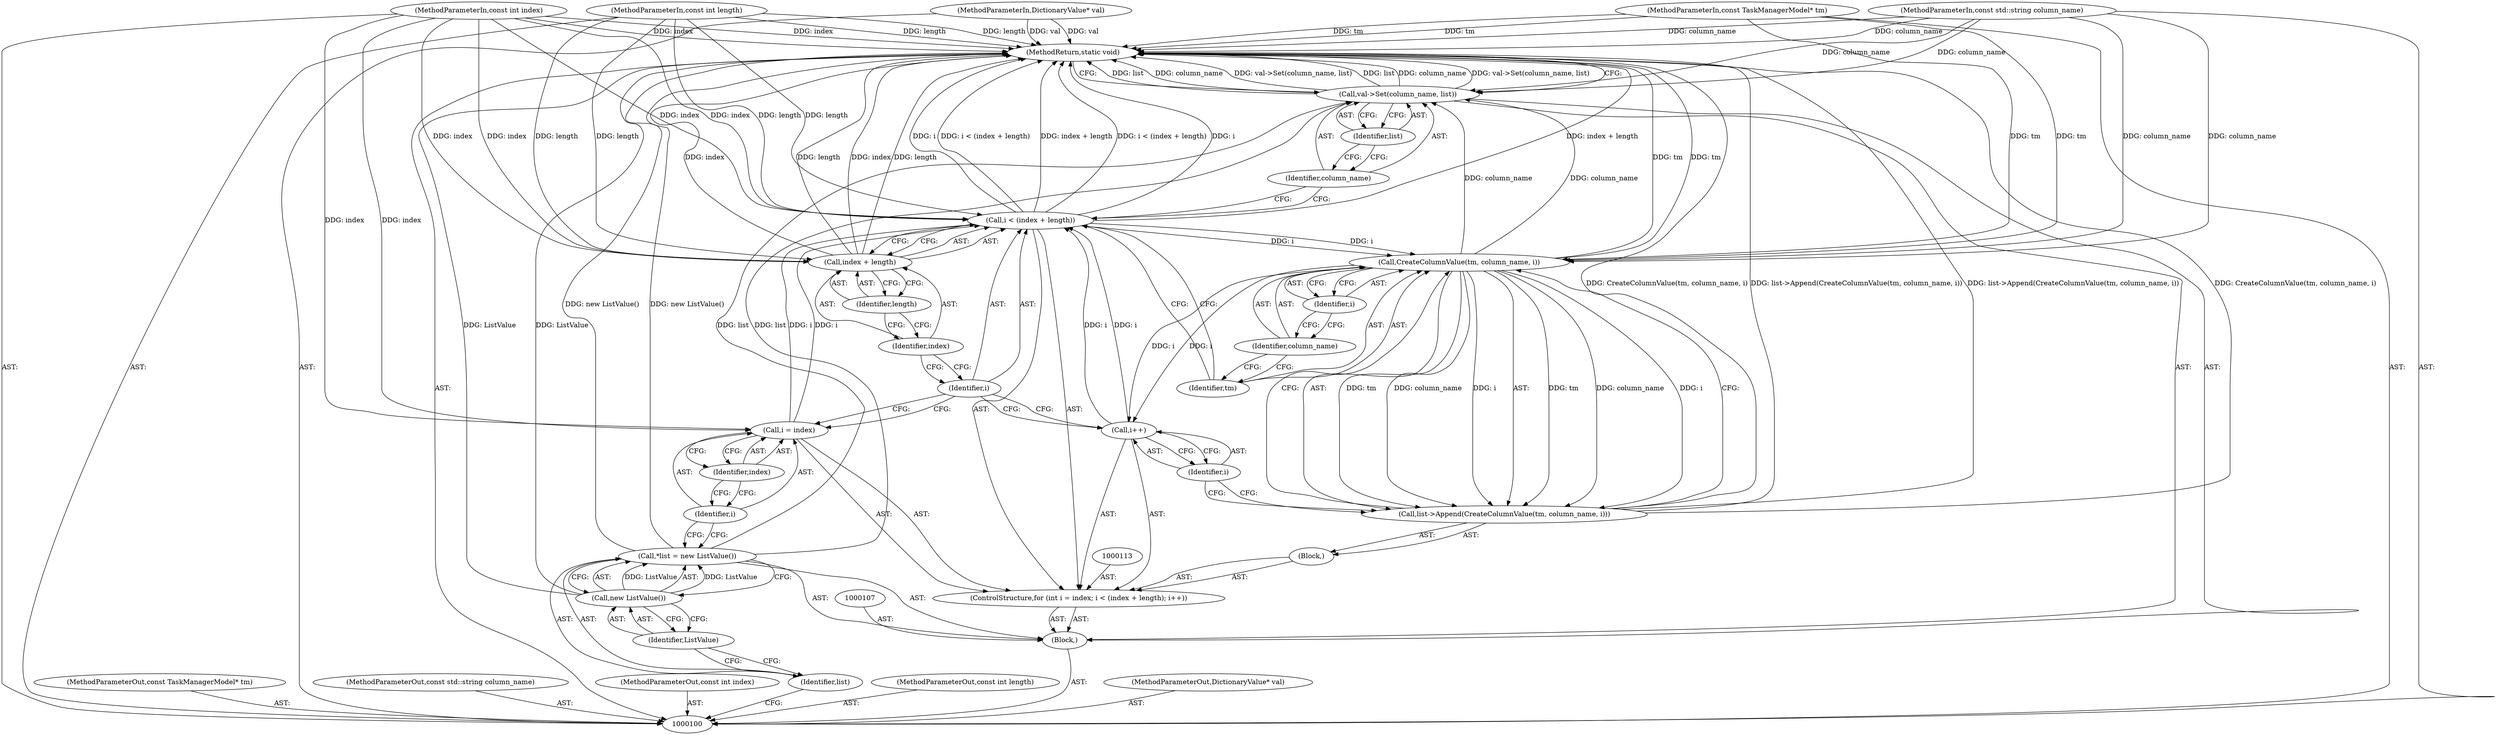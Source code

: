 digraph "1_Chrome_283fb25624bf253d120708152e23cf9143519198_1" {
"1000133" [label="(MethodReturn,static void)"];
"1000101" [label="(MethodParameterIn,const TaskManagerModel* tm)"];
"1000182" [label="(MethodParameterOut,const TaskManagerModel* tm)"];
"1000131" [label="(Identifier,column_name)"];
"1000130" [label="(Call,val->Set(column_name, list))"];
"1000132" [label="(Identifier,list)"];
"1000102" [label="(MethodParameterIn,const std::string column_name)"];
"1000183" [label="(MethodParameterOut,const std::string column_name)"];
"1000103" [label="(MethodParameterIn,const int index)"];
"1000184" [label="(MethodParameterOut,const int index)"];
"1000104" [label="(MethodParameterIn,const int length)"];
"1000185" [label="(MethodParameterOut,const int length)"];
"1000105" [label="(MethodParameterIn,DictionaryValue* val)"];
"1000186" [label="(MethodParameterOut,DictionaryValue* val)"];
"1000106" [label="(Block,)"];
"1000108" [label="(Call,*list = new ListValue())"];
"1000109" [label="(Identifier,list)"];
"1000110" [label="(Call,new ListValue())"];
"1000111" [label="(Identifier,ListValue)"];
"1000114" [label="(Call,i = index)"];
"1000115" [label="(Identifier,i)"];
"1000116" [label="(Identifier,index)"];
"1000112" [label="(ControlStructure,for (int i = index; i < (index + length); i++))"];
"1000117" [label="(Call,i < (index + length))"];
"1000118" [label="(Identifier,i)"];
"1000119" [label="(Call,index + length)"];
"1000120" [label="(Identifier,index)"];
"1000121" [label="(Identifier,length)"];
"1000122" [label="(Call,i++)"];
"1000123" [label="(Identifier,i)"];
"1000124" [label="(Block,)"];
"1000126" [label="(Call,CreateColumnValue(tm, column_name, i))"];
"1000127" [label="(Identifier,tm)"];
"1000128" [label="(Identifier,column_name)"];
"1000125" [label="(Call,list->Append(CreateColumnValue(tm, column_name, i)))"];
"1000129" [label="(Identifier,i)"];
"1000133" -> "1000100"  [label="AST: "];
"1000133" -> "1000130"  [label="CFG: "];
"1000117" -> "1000133"  [label="DDG: i < (index + length)"];
"1000117" -> "1000133"  [label="DDG: i"];
"1000117" -> "1000133"  [label="DDG: index + length"];
"1000125" -> "1000133"  [label="DDG: list->Append(CreateColumnValue(tm, column_name, i))"];
"1000125" -> "1000133"  [label="DDG: CreateColumnValue(tm, column_name, i)"];
"1000104" -> "1000133"  [label="DDG: length"];
"1000105" -> "1000133"  [label="DDG: val"];
"1000130" -> "1000133"  [label="DDG: list"];
"1000130" -> "1000133"  [label="DDG: column_name"];
"1000130" -> "1000133"  [label="DDG: val->Set(column_name, list)"];
"1000103" -> "1000133"  [label="DDG: index"];
"1000119" -> "1000133"  [label="DDG: length"];
"1000119" -> "1000133"  [label="DDG: index"];
"1000126" -> "1000133"  [label="DDG: tm"];
"1000102" -> "1000133"  [label="DDG: column_name"];
"1000110" -> "1000133"  [label="DDG: ListValue"];
"1000101" -> "1000133"  [label="DDG: tm"];
"1000108" -> "1000133"  [label="DDG: new ListValue()"];
"1000101" -> "1000100"  [label="AST: "];
"1000101" -> "1000133"  [label="DDG: tm"];
"1000101" -> "1000126"  [label="DDG: tm"];
"1000182" -> "1000100"  [label="AST: "];
"1000131" -> "1000130"  [label="AST: "];
"1000131" -> "1000117"  [label="CFG: "];
"1000132" -> "1000131"  [label="CFG: "];
"1000130" -> "1000106"  [label="AST: "];
"1000130" -> "1000132"  [label="CFG: "];
"1000131" -> "1000130"  [label="AST: "];
"1000132" -> "1000130"  [label="AST: "];
"1000133" -> "1000130"  [label="CFG: "];
"1000130" -> "1000133"  [label="DDG: list"];
"1000130" -> "1000133"  [label="DDG: column_name"];
"1000130" -> "1000133"  [label="DDG: val->Set(column_name, list)"];
"1000126" -> "1000130"  [label="DDG: column_name"];
"1000102" -> "1000130"  [label="DDG: column_name"];
"1000108" -> "1000130"  [label="DDG: list"];
"1000132" -> "1000130"  [label="AST: "];
"1000132" -> "1000131"  [label="CFG: "];
"1000130" -> "1000132"  [label="CFG: "];
"1000102" -> "1000100"  [label="AST: "];
"1000102" -> "1000133"  [label="DDG: column_name"];
"1000102" -> "1000126"  [label="DDG: column_name"];
"1000102" -> "1000130"  [label="DDG: column_name"];
"1000183" -> "1000100"  [label="AST: "];
"1000103" -> "1000100"  [label="AST: "];
"1000103" -> "1000133"  [label="DDG: index"];
"1000103" -> "1000114"  [label="DDG: index"];
"1000103" -> "1000117"  [label="DDG: index"];
"1000103" -> "1000119"  [label="DDG: index"];
"1000184" -> "1000100"  [label="AST: "];
"1000104" -> "1000100"  [label="AST: "];
"1000104" -> "1000133"  [label="DDG: length"];
"1000104" -> "1000117"  [label="DDG: length"];
"1000104" -> "1000119"  [label="DDG: length"];
"1000185" -> "1000100"  [label="AST: "];
"1000105" -> "1000100"  [label="AST: "];
"1000105" -> "1000133"  [label="DDG: val"];
"1000186" -> "1000100"  [label="AST: "];
"1000106" -> "1000100"  [label="AST: "];
"1000107" -> "1000106"  [label="AST: "];
"1000108" -> "1000106"  [label="AST: "];
"1000112" -> "1000106"  [label="AST: "];
"1000130" -> "1000106"  [label="AST: "];
"1000108" -> "1000106"  [label="AST: "];
"1000108" -> "1000110"  [label="CFG: "];
"1000109" -> "1000108"  [label="AST: "];
"1000110" -> "1000108"  [label="AST: "];
"1000115" -> "1000108"  [label="CFG: "];
"1000108" -> "1000133"  [label="DDG: new ListValue()"];
"1000110" -> "1000108"  [label="DDG: ListValue"];
"1000108" -> "1000130"  [label="DDG: list"];
"1000109" -> "1000108"  [label="AST: "];
"1000109" -> "1000100"  [label="CFG: "];
"1000111" -> "1000109"  [label="CFG: "];
"1000110" -> "1000108"  [label="AST: "];
"1000110" -> "1000111"  [label="CFG: "];
"1000111" -> "1000110"  [label="AST: "];
"1000108" -> "1000110"  [label="CFG: "];
"1000110" -> "1000133"  [label="DDG: ListValue"];
"1000110" -> "1000108"  [label="DDG: ListValue"];
"1000111" -> "1000110"  [label="AST: "];
"1000111" -> "1000109"  [label="CFG: "];
"1000110" -> "1000111"  [label="CFG: "];
"1000114" -> "1000112"  [label="AST: "];
"1000114" -> "1000116"  [label="CFG: "];
"1000115" -> "1000114"  [label="AST: "];
"1000116" -> "1000114"  [label="AST: "];
"1000118" -> "1000114"  [label="CFG: "];
"1000103" -> "1000114"  [label="DDG: index"];
"1000114" -> "1000117"  [label="DDG: i"];
"1000115" -> "1000114"  [label="AST: "];
"1000115" -> "1000108"  [label="CFG: "];
"1000116" -> "1000115"  [label="CFG: "];
"1000116" -> "1000114"  [label="AST: "];
"1000116" -> "1000115"  [label="CFG: "];
"1000114" -> "1000116"  [label="CFG: "];
"1000112" -> "1000106"  [label="AST: "];
"1000113" -> "1000112"  [label="AST: "];
"1000114" -> "1000112"  [label="AST: "];
"1000117" -> "1000112"  [label="AST: "];
"1000122" -> "1000112"  [label="AST: "];
"1000124" -> "1000112"  [label="AST: "];
"1000117" -> "1000112"  [label="AST: "];
"1000117" -> "1000119"  [label="CFG: "];
"1000118" -> "1000117"  [label="AST: "];
"1000119" -> "1000117"  [label="AST: "];
"1000127" -> "1000117"  [label="CFG: "];
"1000131" -> "1000117"  [label="CFG: "];
"1000117" -> "1000133"  [label="DDG: i < (index + length)"];
"1000117" -> "1000133"  [label="DDG: i"];
"1000117" -> "1000133"  [label="DDG: index + length"];
"1000122" -> "1000117"  [label="DDG: i"];
"1000114" -> "1000117"  [label="DDG: i"];
"1000103" -> "1000117"  [label="DDG: index"];
"1000104" -> "1000117"  [label="DDG: length"];
"1000117" -> "1000126"  [label="DDG: i"];
"1000118" -> "1000117"  [label="AST: "];
"1000118" -> "1000114"  [label="CFG: "];
"1000118" -> "1000122"  [label="CFG: "];
"1000120" -> "1000118"  [label="CFG: "];
"1000119" -> "1000117"  [label="AST: "];
"1000119" -> "1000121"  [label="CFG: "];
"1000120" -> "1000119"  [label="AST: "];
"1000121" -> "1000119"  [label="AST: "];
"1000117" -> "1000119"  [label="CFG: "];
"1000119" -> "1000133"  [label="DDG: length"];
"1000119" -> "1000133"  [label="DDG: index"];
"1000103" -> "1000119"  [label="DDG: index"];
"1000104" -> "1000119"  [label="DDG: length"];
"1000120" -> "1000119"  [label="AST: "];
"1000120" -> "1000118"  [label="CFG: "];
"1000121" -> "1000120"  [label="CFG: "];
"1000121" -> "1000119"  [label="AST: "];
"1000121" -> "1000120"  [label="CFG: "];
"1000119" -> "1000121"  [label="CFG: "];
"1000122" -> "1000112"  [label="AST: "];
"1000122" -> "1000123"  [label="CFG: "];
"1000123" -> "1000122"  [label="AST: "];
"1000118" -> "1000122"  [label="CFG: "];
"1000122" -> "1000117"  [label="DDG: i"];
"1000126" -> "1000122"  [label="DDG: i"];
"1000123" -> "1000122"  [label="AST: "];
"1000123" -> "1000125"  [label="CFG: "];
"1000122" -> "1000123"  [label="CFG: "];
"1000124" -> "1000112"  [label="AST: "];
"1000125" -> "1000124"  [label="AST: "];
"1000126" -> "1000125"  [label="AST: "];
"1000126" -> "1000129"  [label="CFG: "];
"1000127" -> "1000126"  [label="AST: "];
"1000128" -> "1000126"  [label="AST: "];
"1000129" -> "1000126"  [label="AST: "];
"1000125" -> "1000126"  [label="CFG: "];
"1000126" -> "1000133"  [label="DDG: tm"];
"1000126" -> "1000122"  [label="DDG: i"];
"1000126" -> "1000125"  [label="DDG: tm"];
"1000126" -> "1000125"  [label="DDG: column_name"];
"1000126" -> "1000125"  [label="DDG: i"];
"1000101" -> "1000126"  [label="DDG: tm"];
"1000102" -> "1000126"  [label="DDG: column_name"];
"1000117" -> "1000126"  [label="DDG: i"];
"1000126" -> "1000130"  [label="DDG: column_name"];
"1000127" -> "1000126"  [label="AST: "];
"1000127" -> "1000117"  [label="CFG: "];
"1000128" -> "1000127"  [label="CFG: "];
"1000128" -> "1000126"  [label="AST: "];
"1000128" -> "1000127"  [label="CFG: "];
"1000129" -> "1000128"  [label="CFG: "];
"1000125" -> "1000124"  [label="AST: "];
"1000125" -> "1000126"  [label="CFG: "];
"1000126" -> "1000125"  [label="AST: "];
"1000123" -> "1000125"  [label="CFG: "];
"1000125" -> "1000133"  [label="DDG: list->Append(CreateColumnValue(tm, column_name, i))"];
"1000125" -> "1000133"  [label="DDG: CreateColumnValue(tm, column_name, i)"];
"1000126" -> "1000125"  [label="DDG: tm"];
"1000126" -> "1000125"  [label="DDG: column_name"];
"1000126" -> "1000125"  [label="DDG: i"];
"1000129" -> "1000126"  [label="AST: "];
"1000129" -> "1000128"  [label="CFG: "];
"1000126" -> "1000129"  [label="CFG: "];
}
